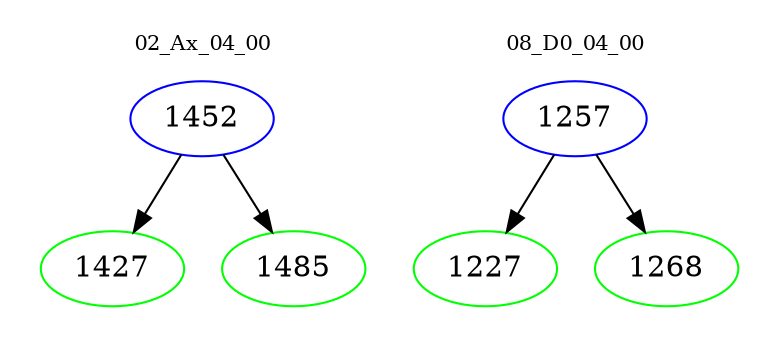 digraph{
subgraph cluster_0 {
color = white
label = "02_Ax_04_00";
fontsize=10;
T0_1452 [label="1452", color="blue"]
T0_1452 -> T0_1427 [color="black"]
T0_1427 [label="1427", color="green"]
T0_1452 -> T0_1485 [color="black"]
T0_1485 [label="1485", color="green"]
}
subgraph cluster_1 {
color = white
label = "08_D0_04_00";
fontsize=10;
T1_1257 [label="1257", color="blue"]
T1_1257 -> T1_1227 [color="black"]
T1_1227 [label="1227", color="green"]
T1_1257 -> T1_1268 [color="black"]
T1_1268 [label="1268", color="green"]
}
}

